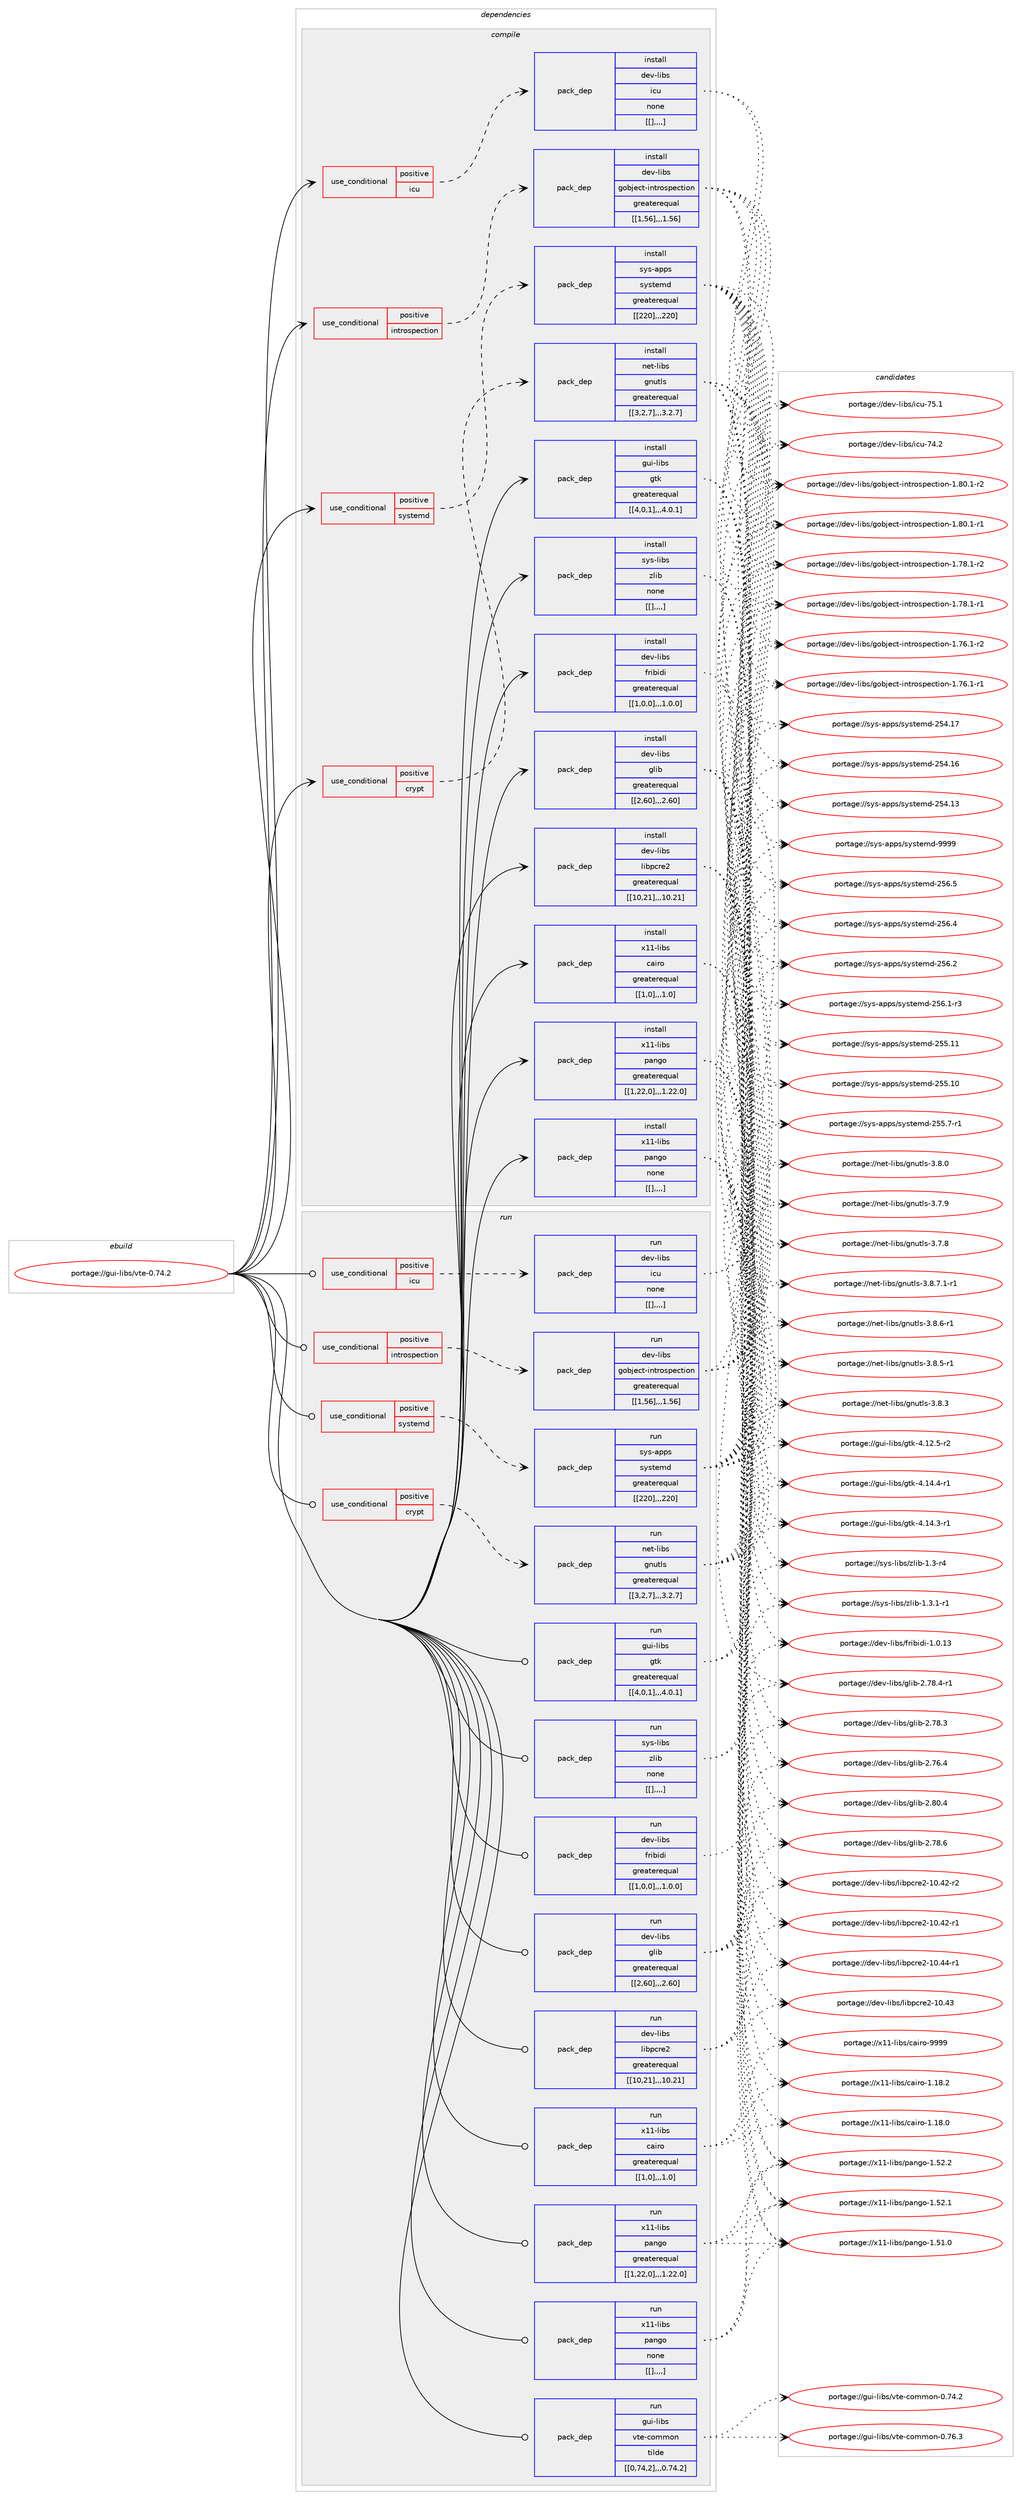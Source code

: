 digraph prolog {

# *************
# Graph options
# *************

newrank=true;
concentrate=true;
compound=true;
graph [rankdir=LR,fontname=Helvetica,fontsize=10,ranksep=1.5];#, ranksep=2.5, nodesep=0.2];
edge  [arrowhead=vee];
node  [fontname=Helvetica,fontsize=10];

# **********
# The ebuild
# **********

subgraph cluster_leftcol {
color=gray;
label=<<i>ebuild</i>>;
id [label="portage://gui-libs/vte-0.74.2", color=red, width=4, href="../gui-libs/vte-0.74.2.svg"];
}

# ****************
# The dependencies
# ****************

subgraph cluster_midcol {
color=gray;
label=<<i>dependencies</i>>;
subgraph cluster_compile {
fillcolor="#eeeeee";
style=filled;
label=<<i>compile</i>>;
subgraph cond68408 {
dependency248491 [label=<<TABLE BORDER="0" CELLBORDER="1" CELLSPACING="0" CELLPADDING="4"><TR><TD ROWSPAN="3" CELLPADDING="10">use_conditional</TD></TR><TR><TD>positive</TD></TR><TR><TD>crypt</TD></TR></TABLE>>, shape=none, color=red];
subgraph pack178532 {
dependency248492 [label=<<TABLE BORDER="0" CELLBORDER="1" CELLSPACING="0" CELLPADDING="4" WIDTH="220"><TR><TD ROWSPAN="6" CELLPADDING="30">pack_dep</TD></TR><TR><TD WIDTH="110">install</TD></TR><TR><TD>net-libs</TD></TR><TR><TD>gnutls</TD></TR><TR><TD>greaterequal</TD></TR><TR><TD>[[3,2,7],,,3.2.7]</TD></TR></TABLE>>, shape=none, color=blue];
}
dependency248491:e -> dependency248492:w [weight=20,style="dashed",arrowhead="vee"];
}
id:e -> dependency248491:w [weight=20,style="solid",arrowhead="vee"];
subgraph cond68409 {
dependency248493 [label=<<TABLE BORDER="0" CELLBORDER="1" CELLSPACING="0" CELLPADDING="4"><TR><TD ROWSPAN="3" CELLPADDING="10">use_conditional</TD></TR><TR><TD>positive</TD></TR><TR><TD>icu</TD></TR></TABLE>>, shape=none, color=red];
subgraph pack178533 {
dependency248494 [label=<<TABLE BORDER="0" CELLBORDER="1" CELLSPACING="0" CELLPADDING="4" WIDTH="220"><TR><TD ROWSPAN="6" CELLPADDING="30">pack_dep</TD></TR><TR><TD WIDTH="110">install</TD></TR><TR><TD>dev-libs</TD></TR><TR><TD>icu</TD></TR><TR><TD>none</TD></TR><TR><TD>[[],,,,]</TD></TR></TABLE>>, shape=none, color=blue];
}
dependency248493:e -> dependency248494:w [weight=20,style="dashed",arrowhead="vee"];
}
id:e -> dependency248493:w [weight=20,style="solid",arrowhead="vee"];
subgraph cond68410 {
dependency248495 [label=<<TABLE BORDER="0" CELLBORDER="1" CELLSPACING="0" CELLPADDING="4"><TR><TD ROWSPAN="3" CELLPADDING="10">use_conditional</TD></TR><TR><TD>positive</TD></TR><TR><TD>introspection</TD></TR></TABLE>>, shape=none, color=red];
subgraph pack178534 {
dependency248496 [label=<<TABLE BORDER="0" CELLBORDER="1" CELLSPACING="0" CELLPADDING="4" WIDTH="220"><TR><TD ROWSPAN="6" CELLPADDING="30">pack_dep</TD></TR><TR><TD WIDTH="110">install</TD></TR><TR><TD>dev-libs</TD></TR><TR><TD>gobject-introspection</TD></TR><TR><TD>greaterequal</TD></TR><TR><TD>[[1,56],,,1.56]</TD></TR></TABLE>>, shape=none, color=blue];
}
dependency248495:e -> dependency248496:w [weight=20,style="dashed",arrowhead="vee"];
}
id:e -> dependency248495:w [weight=20,style="solid",arrowhead="vee"];
subgraph cond68411 {
dependency248497 [label=<<TABLE BORDER="0" CELLBORDER="1" CELLSPACING="0" CELLPADDING="4"><TR><TD ROWSPAN="3" CELLPADDING="10">use_conditional</TD></TR><TR><TD>positive</TD></TR><TR><TD>systemd</TD></TR></TABLE>>, shape=none, color=red];
subgraph pack178535 {
dependency248498 [label=<<TABLE BORDER="0" CELLBORDER="1" CELLSPACING="0" CELLPADDING="4" WIDTH="220"><TR><TD ROWSPAN="6" CELLPADDING="30">pack_dep</TD></TR><TR><TD WIDTH="110">install</TD></TR><TR><TD>sys-apps</TD></TR><TR><TD>systemd</TD></TR><TR><TD>greaterequal</TD></TR><TR><TD>[[220],,,220]</TD></TR></TABLE>>, shape=none, color=blue];
}
dependency248497:e -> dependency248498:w [weight=20,style="dashed",arrowhead="vee"];
}
id:e -> dependency248497:w [weight=20,style="solid",arrowhead="vee"];
subgraph pack178536 {
dependency248499 [label=<<TABLE BORDER="0" CELLBORDER="1" CELLSPACING="0" CELLPADDING="4" WIDTH="220"><TR><TD ROWSPAN="6" CELLPADDING="30">pack_dep</TD></TR><TR><TD WIDTH="110">install</TD></TR><TR><TD>dev-libs</TD></TR><TR><TD>fribidi</TD></TR><TR><TD>greaterequal</TD></TR><TR><TD>[[1,0,0],,,1.0.0]</TD></TR></TABLE>>, shape=none, color=blue];
}
id:e -> dependency248499:w [weight=20,style="solid",arrowhead="vee"];
subgraph pack178537 {
dependency248500 [label=<<TABLE BORDER="0" CELLBORDER="1" CELLSPACING="0" CELLPADDING="4" WIDTH="220"><TR><TD ROWSPAN="6" CELLPADDING="30">pack_dep</TD></TR><TR><TD WIDTH="110">install</TD></TR><TR><TD>dev-libs</TD></TR><TR><TD>glib</TD></TR><TR><TD>greaterequal</TD></TR><TR><TD>[[2,60],,,2.60]</TD></TR></TABLE>>, shape=none, color=blue];
}
id:e -> dependency248500:w [weight=20,style="solid",arrowhead="vee"];
subgraph pack178538 {
dependency248501 [label=<<TABLE BORDER="0" CELLBORDER="1" CELLSPACING="0" CELLPADDING="4" WIDTH="220"><TR><TD ROWSPAN="6" CELLPADDING="30">pack_dep</TD></TR><TR><TD WIDTH="110">install</TD></TR><TR><TD>dev-libs</TD></TR><TR><TD>libpcre2</TD></TR><TR><TD>greaterequal</TD></TR><TR><TD>[[10,21],,,10.21]</TD></TR></TABLE>>, shape=none, color=blue];
}
id:e -> dependency248501:w [weight=20,style="solid",arrowhead="vee"];
subgraph pack178539 {
dependency248502 [label=<<TABLE BORDER="0" CELLBORDER="1" CELLSPACING="0" CELLPADDING="4" WIDTH="220"><TR><TD ROWSPAN="6" CELLPADDING="30">pack_dep</TD></TR><TR><TD WIDTH="110">install</TD></TR><TR><TD>gui-libs</TD></TR><TR><TD>gtk</TD></TR><TR><TD>greaterequal</TD></TR><TR><TD>[[4,0,1],,,4.0.1]</TD></TR></TABLE>>, shape=none, color=blue];
}
id:e -> dependency248502:w [weight=20,style="solid",arrowhead="vee"];
subgraph pack178540 {
dependency248503 [label=<<TABLE BORDER="0" CELLBORDER="1" CELLSPACING="0" CELLPADDING="4" WIDTH="220"><TR><TD ROWSPAN="6" CELLPADDING="30">pack_dep</TD></TR><TR><TD WIDTH="110">install</TD></TR><TR><TD>sys-libs</TD></TR><TR><TD>zlib</TD></TR><TR><TD>none</TD></TR><TR><TD>[[],,,,]</TD></TR></TABLE>>, shape=none, color=blue];
}
id:e -> dependency248503:w [weight=20,style="solid",arrowhead="vee"];
subgraph pack178541 {
dependency248504 [label=<<TABLE BORDER="0" CELLBORDER="1" CELLSPACING="0" CELLPADDING="4" WIDTH="220"><TR><TD ROWSPAN="6" CELLPADDING="30">pack_dep</TD></TR><TR><TD WIDTH="110">install</TD></TR><TR><TD>x11-libs</TD></TR><TR><TD>cairo</TD></TR><TR><TD>greaterequal</TD></TR><TR><TD>[[1,0],,,1.0]</TD></TR></TABLE>>, shape=none, color=blue];
}
id:e -> dependency248504:w [weight=20,style="solid",arrowhead="vee"];
subgraph pack178542 {
dependency248505 [label=<<TABLE BORDER="0" CELLBORDER="1" CELLSPACING="0" CELLPADDING="4" WIDTH="220"><TR><TD ROWSPAN="6" CELLPADDING="30">pack_dep</TD></TR><TR><TD WIDTH="110">install</TD></TR><TR><TD>x11-libs</TD></TR><TR><TD>pango</TD></TR><TR><TD>greaterequal</TD></TR><TR><TD>[[1,22,0],,,1.22.0]</TD></TR></TABLE>>, shape=none, color=blue];
}
id:e -> dependency248505:w [weight=20,style="solid",arrowhead="vee"];
subgraph pack178543 {
dependency248506 [label=<<TABLE BORDER="0" CELLBORDER="1" CELLSPACING="0" CELLPADDING="4" WIDTH="220"><TR><TD ROWSPAN="6" CELLPADDING="30">pack_dep</TD></TR><TR><TD WIDTH="110">install</TD></TR><TR><TD>x11-libs</TD></TR><TR><TD>pango</TD></TR><TR><TD>none</TD></TR><TR><TD>[[],,,,]</TD></TR></TABLE>>, shape=none, color=blue];
}
id:e -> dependency248506:w [weight=20,style="solid",arrowhead="vee"];
}
subgraph cluster_compileandrun {
fillcolor="#eeeeee";
style=filled;
label=<<i>compile and run</i>>;
}
subgraph cluster_run {
fillcolor="#eeeeee";
style=filled;
label=<<i>run</i>>;
subgraph cond68412 {
dependency248507 [label=<<TABLE BORDER="0" CELLBORDER="1" CELLSPACING="0" CELLPADDING="4"><TR><TD ROWSPAN="3" CELLPADDING="10">use_conditional</TD></TR><TR><TD>positive</TD></TR><TR><TD>crypt</TD></TR></TABLE>>, shape=none, color=red];
subgraph pack178544 {
dependency248508 [label=<<TABLE BORDER="0" CELLBORDER="1" CELLSPACING="0" CELLPADDING="4" WIDTH="220"><TR><TD ROWSPAN="6" CELLPADDING="30">pack_dep</TD></TR><TR><TD WIDTH="110">run</TD></TR><TR><TD>net-libs</TD></TR><TR><TD>gnutls</TD></TR><TR><TD>greaterequal</TD></TR><TR><TD>[[3,2,7],,,3.2.7]</TD></TR></TABLE>>, shape=none, color=blue];
}
dependency248507:e -> dependency248508:w [weight=20,style="dashed",arrowhead="vee"];
}
id:e -> dependency248507:w [weight=20,style="solid",arrowhead="odot"];
subgraph cond68413 {
dependency248509 [label=<<TABLE BORDER="0" CELLBORDER="1" CELLSPACING="0" CELLPADDING="4"><TR><TD ROWSPAN="3" CELLPADDING="10">use_conditional</TD></TR><TR><TD>positive</TD></TR><TR><TD>icu</TD></TR></TABLE>>, shape=none, color=red];
subgraph pack178545 {
dependency248510 [label=<<TABLE BORDER="0" CELLBORDER="1" CELLSPACING="0" CELLPADDING="4" WIDTH="220"><TR><TD ROWSPAN="6" CELLPADDING="30">pack_dep</TD></TR><TR><TD WIDTH="110">run</TD></TR><TR><TD>dev-libs</TD></TR><TR><TD>icu</TD></TR><TR><TD>none</TD></TR><TR><TD>[[],,,,]</TD></TR></TABLE>>, shape=none, color=blue];
}
dependency248509:e -> dependency248510:w [weight=20,style="dashed",arrowhead="vee"];
}
id:e -> dependency248509:w [weight=20,style="solid",arrowhead="odot"];
subgraph cond68414 {
dependency248511 [label=<<TABLE BORDER="0" CELLBORDER="1" CELLSPACING="0" CELLPADDING="4"><TR><TD ROWSPAN="3" CELLPADDING="10">use_conditional</TD></TR><TR><TD>positive</TD></TR><TR><TD>introspection</TD></TR></TABLE>>, shape=none, color=red];
subgraph pack178546 {
dependency248512 [label=<<TABLE BORDER="0" CELLBORDER="1" CELLSPACING="0" CELLPADDING="4" WIDTH="220"><TR><TD ROWSPAN="6" CELLPADDING="30">pack_dep</TD></TR><TR><TD WIDTH="110">run</TD></TR><TR><TD>dev-libs</TD></TR><TR><TD>gobject-introspection</TD></TR><TR><TD>greaterequal</TD></TR><TR><TD>[[1,56],,,1.56]</TD></TR></TABLE>>, shape=none, color=blue];
}
dependency248511:e -> dependency248512:w [weight=20,style="dashed",arrowhead="vee"];
}
id:e -> dependency248511:w [weight=20,style="solid",arrowhead="odot"];
subgraph cond68415 {
dependency248513 [label=<<TABLE BORDER="0" CELLBORDER="1" CELLSPACING="0" CELLPADDING="4"><TR><TD ROWSPAN="3" CELLPADDING="10">use_conditional</TD></TR><TR><TD>positive</TD></TR><TR><TD>systemd</TD></TR></TABLE>>, shape=none, color=red];
subgraph pack178547 {
dependency248514 [label=<<TABLE BORDER="0" CELLBORDER="1" CELLSPACING="0" CELLPADDING="4" WIDTH="220"><TR><TD ROWSPAN="6" CELLPADDING="30">pack_dep</TD></TR><TR><TD WIDTH="110">run</TD></TR><TR><TD>sys-apps</TD></TR><TR><TD>systemd</TD></TR><TR><TD>greaterequal</TD></TR><TR><TD>[[220],,,220]</TD></TR></TABLE>>, shape=none, color=blue];
}
dependency248513:e -> dependency248514:w [weight=20,style="dashed",arrowhead="vee"];
}
id:e -> dependency248513:w [weight=20,style="solid",arrowhead="odot"];
subgraph pack178548 {
dependency248515 [label=<<TABLE BORDER="0" CELLBORDER="1" CELLSPACING="0" CELLPADDING="4" WIDTH="220"><TR><TD ROWSPAN="6" CELLPADDING="30">pack_dep</TD></TR><TR><TD WIDTH="110">run</TD></TR><TR><TD>dev-libs</TD></TR><TR><TD>fribidi</TD></TR><TR><TD>greaterequal</TD></TR><TR><TD>[[1,0,0],,,1.0.0]</TD></TR></TABLE>>, shape=none, color=blue];
}
id:e -> dependency248515:w [weight=20,style="solid",arrowhead="odot"];
subgraph pack178549 {
dependency248516 [label=<<TABLE BORDER="0" CELLBORDER="1" CELLSPACING="0" CELLPADDING="4" WIDTH="220"><TR><TD ROWSPAN="6" CELLPADDING="30">pack_dep</TD></TR><TR><TD WIDTH="110">run</TD></TR><TR><TD>dev-libs</TD></TR><TR><TD>glib</TD></TR><TR><TD>greaterequal</TD></TR><TR><TD>[[2,60],,,2.60]</TD></TR></TABLE>>, shape=none, color=blue];
}
id:e -> dependency248516:w [weight=20,style="solid",arrowhead="odot"];
subgraph pack178550 {
dependency248517 [label=<<TABLE BORDER="0" CELLBORDER="1" CELLSPACING="0" CELLPADDING="4" WIDTH="220"><TR><TD ROWSPAN="6" CELLPADDING="30">pack_dep</TD></TR><TR><TD WIDTH="110">run</TD></TR><TR><TD>dev-libs</TD></TR><TR><TD>libpcre2</TD></TR><TR><TD>greaterequal</TD></TR><TR><TD>[[10,21],,,10.21]</TD></TR></TABLE>>, shape=none, color=blue];
}
id:e -> dependency248517:w [weight=20,style="solid",arrowhead="odot"];
subgraph pack178551 {
dependency248518 [label=<<TABLE BORDER="0" CELLBORDER="1" CELLSPACING="0" CELLPADDING="4" WIDTH="220"><TR><TD ROWSPAN="6" CELLPADDING="30">pack_dep</TD></TR><TR><TD WIDTH="110">run</TD></TR><TR><TD>gui-libs</TD></TR><TR><TD>gtk</TD></TR><TR><TD>greaterequal</TD></TR><TR><TD>[[4,0,1],,,4.0.1]</TD></TR></TABLE>>, shape=none, color=blue];
}
id:e -> dependency248518:w [weight=20,style="solid",arrowhead="odot"];
subgraph pack178552 {
dependency248519 [label=<<TABLE BORDER="0" CELLBORDER="1" CELLSPACING="0" CELLPADDING="4" WIDTH="220"><TR><TD ROWSPAN="6" CELLPADDING="30">pack_dep</TD></TR><TR><TD WIDTH="110">run</TD></TR><TR><TD>gui-libs</TD></TR><TR><TD>vte-common</TD></TR><TR><TD>tilde</TD></TR><TR><TD>[[0,74,2],,,0.74.2]</TD></TR></TABLE>>, shape=none, color=blue];
}
id:e -> dependency248519:w [weight=20,style="solid",arrowhead="odot"];
subgraph pack178553 {
dependency248520 [label=<<TABLE BORDER="0" CELLBORDER="1" CELLSPACING="0" CELLPADDING="4" WIDTH="220"><TR><TD ROWSPAN="6" CELLPADDING="30">pack_dep</TD></TR><TR><TD WIDTH="110">run</TD></TR><TR><TD>sys-libs</TD></TR><TR><TD>zlib</TD></TR><TR><TD>none</TD></TR><TR><TD>[[],,,,]</TD></TR></TABLE>>, shape=none, color=blue];
}
id:e -> dependency248520:w [weight=20,style="solid",arrowhead="odot"];
subgraph pack178554 {
dependency248521 [label=<<TABLE BORDER="0" CELLBORDER="1" CELLSPACING="0" CELLPADDING="4" WIDTH="220"><TR><TD ROWSPAN="6" CELLPADDING="30">pack_dep</TD></TR><TR><TD WIDTH="110">run</TD></TR><TR><TD>x11-libs</TD></TR><TR><TD>cairo</TD></TR><TR><TD>greaterequal</TD></TR><TR><TD>[[1,0],,,1.0]</TD></TR></TABLE>>, shape=none, color=blue];
}
id:e -> dependency248521:w [weight=20,style="solid",arrowhead="odot"];
subgraph pack178555 {
dependency248522 [label=<<TABLE BORDER="0" CELLBORDER="1" CELLSPACING="0" CELLPADDING="4" WIDTH="220"><TR><TD ROWSPAN="6" CELLPADDING="30">pack_dep</TD></TR><TR><TD WIDTH="110">run</TD></TR><TR><TD>x11-libs</TD></TR><TR><TD>pango</TD></TR><TR><TD>greaterequal</TD></TR><TR><TD>[[1,22,0],,,1.22.0]</TD></TR></TABLE>>, shape=none, color=blue];
}
id:e -> dependency248522:w [weight=20,style="solid",arrowhead="odot"];
subgraph pack178556 {
dependency248523 [label=<<TABLE BORDER="0" CELLBORDER="1" CELLSPACING="0" CELLPADDING="4" WIDTH="220"><TR><TD ROWSPAN="6" CELLPADDING="30">pack_dep</TD></TR><TR><TD WIDTH="110">run</TD></TR><TR><TD>x11-libs</TD></TR><TR><TD>pango</TD></TR><TR><TD>none</TD></TR><TR><TD>[[],,,,]</TD></TR></TABLE>>, shape=none, color=blue];
}
id:e -> dependency248523:w [weight=20,style="solid",arrowhead="odot"];
}
}

# **************
# The candidates
# **************

subgraph cluster_choices {
rank=same;
color=gray;
label=<<i>candidates</i>>;

subgraph choice178532 {
color=black;
nodesep=1;
choice11010111645108105981154710311011711610811545514656465546494511449 [label="portage://net-libs/gnutls-3.8.7.1-r1", color=red, width=4,href="../net-libs/gnutls-3.8.7.1-r1.svg"];
choice1101011164510810598115471031101171161081154551465646544511449 [label="portage://net-libs/gnutls-3.8.6-r1", color=red, width=4,href="../net-libs/gnutls-3.8.6-r1.svg"];
choice1101011164510810598115471031101171161081154551465646534511449 [label="portage://net-libs/gnutls-3.8.5-r1", color=red, width=4,href="../net-libs/gnutls-3.8.5-r1.svg"];
choice110101116451081059811547103110117116108115455146564651 [label="portage://net-libs/gnutls-3.8.3", color=red, width=4,href="../net-libs/gnutls-3.8.3.svg"];
choice110101116451081059811547103110117116108115455146564648 [label="portage://net-libs/gnutls-3.8.0", color=red, width=4,href="../net-libs/gnutls-3.8.0.svg"];
choice110101116451081059811547103110117116108115455146554657 [label="portage://net-libs/gnutls-3.7.9", color=red, width=4,href="../net-libs/gnutls-3.7.9.svg"];
choice110101116451081059811547103110117116108115455146554656 [label="portage://net-libs/gnutls-3.7.8", color=red, width=4,href="../net-libs/gnutls-3.7.8.svg"];
dependency248492:e -> choice11010111645108105981154710311011711610811545514656465546494511449:w [style=dotted,weight="100"];
dependency248492:e -> choice1101011164510810598115471031101171161081154551465646544511449:w [style=dotted,weight="100"];
dependency248492:e -> choice1101011164510810598115471031101171161081154551465646534511449:w [style=dotted,weight="100"];
dependency248492:e -> choice110101116451081059811547103110117116108115455146564651:w [style=dotted,weight="100"];
dependency248492:e -> choice110101116451081059811547103110117116108115455146564648:w [style=dotted,weight="100"];
dependency248492:e -> choice110101116451081059811547103110117116108115455146554657:w [style=dotted,weight="100"];
dependency248492:e -> choice110101116451081059811547103110117116108115455146554656:w [style=dotted,weight="100"];
}
subgraph choice178533 {
color=black;
nodesep=1;
choice100101118451081059811547105991174555534649 [label="portage://dev-libs/icu-75.1", color=red, width=4,href="../dev-libs/icu-75.1.svg"];
choice100101118451081059811547105991174555524650 [label="portage://dev-libs/icu-74.2", color=red, width=4,href="../dev-libs/icu-74.2.svg"];
dependency248494:e -> choice100101118451081059811547105991174555534649:w [style=dotted,weight="100"];
dependency248494:e -> choice100101118451081059811547105991174555524650:w [style=dotted,weight="100"];
}
subgraph choice178534 {
color=black;
nodesep=1;
choice10010111845108105981154710311198106101991164510511011611411111511210199116105111110454946564846494511450 [label="portage://dev-libs/gobject-introspection-1.80.1-r2", color=red, width=4,href="../dev-libs/gobject-introspection-1.80.1-r2.svg"];
choice10010111845108105981154710311198106101991164510511011611411111511210199116105111110454946564846494511449 [label="portage://dev-libs/gobject-introspection-1.80.1-r1", color=red, width=4,href="../dev-libs/gobject-introspection-1.80.1-r1.svg"];
choice10010111845108105981154710311198106101991164510511011611411111511210199116105111110454946555646494511450 [label="portage://dev-libs/gobject-introspection-1.78.1-r2", color=red, width=4,href="../dev-libs/gobject-introspection-1.78.1-r2.svg"];
choice10010111845108105981154710311198106101991164510511011611411111511210199116105111110454946555646494511449 [label="portage://dev-libs/gobject-introspection-1.78.1-r1", color=red, width=4,href="../dev-libs/gobject-introspection-1.78.1-r1.svg"];
choice10010111845108105981154710311198106101991164510511011611411111511210199116105111110454946555446494511450 [label="portage://dev-libs/gobject-introspection-1.76.1-r2", color=red, width=4,href="../dev-libs/gobject-introspection-1.76.1-r2.svg"];
choice10010111845108105981154710311198106101991164510511011611411111511210199116105111110454946555446494511449 [label="portage://dev-libs/gobject-introspection-1.76.1-r1", color=red, width=4,href="../dev-libs/gobject-introspection-1.76.1-r1.svg"];
dependency248496:e -> choice10010111845108105981154710311198106101991164510511011611411111511210199116105111110454946564846494511450:w [style=dotted,weight="100"];
dependency248496:e -> choice10010111845108105981154710311198106101991164510511011611411111511210199116105111110454946564846494511449:w [style=dotted,weight="100"];
dependency248496:e -> choice10010111845108105981154710311198106101991164510511011611411111511210199116105111110454946555646494511450:w [style=dotted,weight="100"];
dependency248496:e -> choice10010111845108105981154710311198106101991164510511011611411111511210199116105111110454946555646494511449:w [style=dotted,weight="100"];
dependency248496:e -> choice10010111845108105981154710311198106101991164510511011611411111511210199116105111110454946555446494511450:w [style=dotted,weight="100"];
dependency248496:e -> choice10010111845108105981154710311198106101991164510511011611411111511210199116105111110454946555446494511449:w [style=dotted,weight="100"];
}
subgraph choice178535 {
color=black;
nodesep=1;
choice1151211154597112112115471151211151161011091004557575757 [label="portage://sys-apps/systemd-9999", color=red, width=4,href="../sys-apps/systemd-9999.svg"];
choice115121115459711211211547115121115116101109100455053544653 [label="portage://sys-apps/systemd-256.5", color=red, width=4,href="../sys-apps/systemd-256.5.svg"];
choice115121115459711211211547115121115116101109100455053544652 [label="portage://sys-apps/systemd-256.4", color=red, width=4,href="../sys-apps/systemd-256.4.svg"];
choice115121115459711211211547115121115116101109100455053544650 [label="portage://sys-apps/systemd-256.2", color=red, width=4,href="../sys-apps/systemd-256.2.svg"];
choice1151211154597112112115471151211151161011091004550535446494511451 [label="portage://sys-apps/systemd-256.1-r3", color=red, width=4,href="../sys-apps/systemd-256.1-r3.svg"];
choice11512111545971121121154711512111511610110910045505353464949 [label="portage://sys-apps/systemd-255.11", color=red, width=4,href="../sys-apps/systemd-255.11.svg"];
choice11512111545971121121154711512111511610110910045505353464948 [label="portage://sys-apps/systemd-255.10", color=red, width=4,href="../sys-apps/systemd-255.10.svg"];
choice1151211154597112112115471151211151161011091004550535346554511449 [label="portage://sys-apps/systemd-255.7-r1", color=red, width=4,href="../sys-apps/systemd-255.7-r1.svg"];
choice11512111545971121121154711512111511610110910045505352464955 [label="portage://sys-apps/systemd-254.17", color=red, width=4,href="../sys-apps/systemd-254.17.svg"];
choice11512111545971121121154711512111511610110910045505352464954 [label="portage://sys-apps/systemd-254.16", color=red, width=4,href="../sys-apps/systemd-254.16.svg"];
choice11512111545971121121154711512111511610110910045505352464951 [label="portage://sys-apps/systemd-254.13", color=red, width=4,href="../sys-apps/systemd-254.13.svg"];
dependency248498:e -> choice1151211154597112112115471151211151161011091004557575757:w [style=dotted,weight="100"];
dependency248498:e -> choice115121115459711211211547115121115116101109100455053544653:w [style=dotted,weight="100"];
dependency248498:e -> choice115121115459711211211547115121115116101109100455053544652:w [style=dotted,weight="100"];
dependency248498:e -> choice115121115459711211211547115121115116101109100455053544650:w [style=dotted,weight="100"];
dependency248498:e -> choice1151211154597112112115471151211151161011091004550535446494511451:w [style=dotted,weight="100"];
dependency248498:e -> choice11512111545971121121154711512111511610110910045505353464949:w [style=dotted,weight="100"];
dependency248498:e -> choice11512111545971121121154711512111511610110910045505353464948:w [style=dotted,weight="100"];
dependency248498:e -> choice1151211154597112112115471151211151161011091004550535346554511449:w [style=dotted,weight="100"];
dependency248498:e -> choice11512111545971121121154711512111511610110910045505352464955:w [style=dotted,weight="100"];
dependency248498:e -> choice11512111545971121121154711512111511610110910045505352464954:w [style=dotted,weight="100"];
dependency248498:e -> choice11512111545971121121154711512111511610110910045505352464951:w [style=dotted,weight="100"];
}
subgraph choice178536 {
color=black;
nodesep=1;
choice1001011184510810598115471021141059810510010545494648464951 [label="portage://dev-libs/fribidi-1.0.13", color=red, width=4,href="../dev-libs/fribidi-1.0.13.svg"];
dependency248499:e -> choice1001011184510810598115471021141059810510010545494648464951:w [style=dotted,weight="100"];
}
subgraph choice178537 {
color=black;
nodesep=1;
choice1001011184510810598115471031081059845504656484652 [label="portage://dev-libs/glib-2.80.4", color=red, width=4,href="../dev-libs/glib-2.80.4.svg"];
choice1001011184510810598115471031081059845504655564654 [label="portage://dev-libs/glib-2.78.6", color=red, width=4,href="../dev-libs/glib-2.78.6.svg"];
choice10010111845108105981154710310810598455046555646524511449 [label="portage://dev-libs/glib-2.78.4-r1", color=red, width=4,href="../dev-libs/glib-2.78.4-r1.svg"];
choice1001011184510810598115471031081059845504655564651 [label="portage://dev-libs/glib-2.78.3", color=red, width=4,href="../dev-libs/glib-2.78.3.svg"];
choice1001011184510810598115471031081059845504655544652 [label="portage://dev-libs/glib-2.76.4", color=red, width=4,href="../dev-libs/glib-2.76.4.svg"];
dependency248500:e -> choice1001011184510810598115471031081059845504656484652:w [style=dotted,weight="100"];
dependency248500:e -> choice1001011184510810598115471031081059845504655564654:w [style=dotted,weight="100"];
dependency248500:e -> choice10010111845108105981154710310810598455046555646524511449:w [style=dotted,weight="100"];
dependency248500:e -> choice1001011184510810598115471031081059845504655564651:w [style=dotted,weight="100"];
dependency248500:e -> choice1001011184510810598115471031081059845504655544652:w [style=dotted,weight="100"];
}
subgraph choice178538 {
color=black;
nodesep=1;
choice1001011184510810598115471081059811299114101504549484652524511449 [label="portage://dev-libs/libpcre2-10.44-r1", color=red, width=4,href="../dev-libs/libpcre2-10.44-r1.svg"];
choice100101118451081059811547108105981129911410150454948465251 [label="portage://dev-libs/libpcre2-10.43", color=red, width=4,href="../dev-libs/libpcre2-10.43.svg"];
choice1001011184510810598115471081059811299114101504549484652504511450 [label="portage://dev-libs/libpcre2-10.42-r2", color=red, width=4,href="../dev-libs/libpcre2-10.42-r2.svg"];
choice1001011184510810598115471081059811299114101504549484652504511449 [label="portage://dev-libs/libpcre2-10.42-r1", color=red, width=4,href="../dev-libs/libpcre2-10.42-r1.svg"];
dependency248501:e -> choice1001011184510810598115471081059811299114101504549484652524511449:w [style=dotted,weight="100"];
dependency248501:e -> choice100101118451081059811547108105981129911410150454948465251:w [style=dotted,weight="100"];
dependency248501:e -> choice1001011184510810598115471081059811299114101504549484652504511450:w [style=dotted,weight="100"];
dependency248501:e -> choice1001011184510810598115471081059811299114101504549484652504511449:w [style=dotted,weight="100"];
}
subgraph choice178539 {
color=black;
nodesep=1;
choice103117105451081059811547103116107455246495246524511449 [label="portage://gui-libs/gtk-4.14.4-r1", color=red, width=4,href="../gui-libs/gtk-4.14.4-r1.svg"];
choice103117105451081059811547103116107455246495246514511449 [label="portage://gui-libs/gtk-4.14.3-r1", color=red, width=4,href="../gui-libs/gtk-4.14.3-r1.svg"];
choice103117105451081059811547103116107455246495046534511450 [label="portage://gui-libs/gtk-4.12.5-r2", color=red, width=4,href="../gui-libs/gtk-4.12.5-r2.svg"];
dependency248502:e -> choice103117105451081059811547103116107455246495246524511449:w [style=dotted,weight="100"];
dependency248502:e -> choice103117105451081059811547103116107455246495246514511449:w [style=dotted,weight="100"];
dependency248502:e -> choice103117105451081059811547103116107455246495046534511450:w [style=dotted,weight="100"];
}
subgraph choice178540 {
color=black;
nodesep=1;
choice115121115451081059811547122108105984549465146494511449 [label="portage://sys-libs/zlib-1.3.1-r1", color=red, width=4,href="../sys-libs/zlib-1.3.1-r1.svg"];
choice11512111545108105981154712210810598454946514511452 [label="portage://sys-libs/zlib-1.3-r4", color=red, width=4,href="../sys-libs/zlib-1.3-r4.svg"];
dependency248503:e -> choice115121115451081059811547122108105984549465146494511449:w [style=dotted,weight="100"];
dependency248503:e -> choice11512111545108105981154712210810598454946514511452:w [style=dotted,weight="100"];
}
subgraph choice178541 {
color=black;
nodesep=1;
choice120494945108105981154799971051141114557575757 [label="portage://x11-libs/cairo-9999", color=red, width=4,href="../x11-libs/cairo-9999.svg"];
choice1204949451081059811547999710511411145494649564650 [label="portage://x11-libs/cairo-1.18.2", color=red, width=4,href="../x11-libs/cairo-1.18.2.svg"];
choice1204949451081059811547999710511411145494649564648 [label="portage://x11-libs/cairo-1.18.0", color=red, width=4,href="../x11-libs/cairo-1.18.0.svg"];
dependency248504:e -> choice120494945108105981154799971051141114557575757:w [style=dotted,weight="100"];
dependency248504:e -> choice1204949451081059811547999710511411145494649564650:w [style=dotted,weight="100"];
dependency248504:e -> choice1204949451081059811547999710511411145494649564648:w [style=dotted,weight="100"];
}
subgraph choice178542 {
color=black;
nodesep=1;
choice12049494510810598115471129711010311145494653504650 [label="portage://x11-libs/pango-1.52.2", color=red, width=4,href="../x11-libs/pango-1.52.2.svg"];
choice12049494510810598115471129711010311145494653504649 [label="portage://x11-libs/pango-1.52.1", color=red, width=4,href="../x11-libs/pango-1.52.1.svg"];
choice12049494510810598115471129711010311145494653494648 [label="portage://x11-libs/pango-1.51.0", color=red, width=4,href="../x11-libs/pango-1.51.0.svg"];
dependency248505:e -> choice12049494510810598115471129711010311145494653504650:w [style=dotted,weight="100"];
dependency248505:e -> choice12049494510810598115471129711010311145494653504649:w [style=dotted,weight="100"];
dependency248505:e -> choice12049494510810598115471129711010311145494653494648:w [style=dotted,weight="100"];
}
subgraph choice178543 {
color=black;
nodesep=1;
choice12049494510810598115471129711010311145494653504650 [label="portage://x11-libs/pango-1.52.2", color=red, width=4,href="../x11-libs/pango-1.52.2.svg"];
choice12049494510810598115471129711010311145494653504649 [label="portage://x11-libs/pango-1.52.1", color=red, width=4,href="../x11-libs/pango-1.52.1.svg"];
choice12049494510810598115471129711010311145494653494648 [label="portage://x11-libs/pango-1.51.0", color=red, width=4,href="../x11-libs/pango-1.51.0.svg"];
dependency248506:e -> choice12049494510810598115471129711010311145494653504650:w [style=dotted,weight="100"];
dependency248506:e -> choice12049494510810598115471129711010311145494653504649:w [style=dotted,weight="100"];
dependency248506:e -> choice12049494510810598115471129711010311145494653494648:w [style=dotted,weight="100"];
}
subgraph choice178544 {
color=black;
nodesep=1;
choice11010111645108105981154710311011711610811545514656465546494511449 [label="portage://net-libs/gnutls-3.8.7.1-r1", color=red, width=4,href="../net-libs/gnutls-3.8.7.1-r1.svg"];
choice1101011164510810598115471031101171161081154551465646544511449 [label="portage://net-libs/gnutls-3.8.6-r1", color=red, width=4,href="../net-libs/gnutls-3.8.6-r1.svg"];
choice1101011164510810598115471031101171161081154551465646534511449 [label="portage://net-libs/gnutls-3.8.5-r1", color=red, width=4,href="../net-libs/gnutls-3.8.5-r1.svg"];
choice110101116451081059811547103110117116108115455146564651 [label="portage://net-libs/gnutls-3.8.3", color=red, width=4,href="../net-libs/gnutls-3.8.3.svg"];
choice110101116451081059811547103110117116108115455146564648 [label="portage://net-libs/gnutls-3.8.0", color=red, width=4,href="../net-libs/gnutls-3.8.0.svg"];
choice110101116451081059811547103110117116108115455146554657 [label="portage://net-libs/gnutls-3.7.9", color=red, width=4,href="../net-libs/gnutls-3.7.9.svg"];
choice110101116451081059811547103110117116108115455146554656 [label="portage://net-libs/gnutls-3.7.8", color=red, width=4,href="../net-libs/gnutls-3.7.8.svg"];
dependency248508:e -> choice11010111645108105981154710311011711610811545514656465546494511449:w [style=dotted,weight="100"];
dependency248508:e -> choice1101011164510810598115471031101171161081154551465646544511449:w [style=dotted,weight="100"];
dependency248508:e -> choice1101011164510810598115471031101171161081154551465646534511449:w [style=dotted,weight="100"];
dependency248508:e -> choice110101116451081059811547103110117116108115455146564651:w [style=dotted,weight="100"];
dependency248508:e -> choice110101116451081059811547103110117116108115455146564648:w [style=dotted,weight="100"];
dependency248508:e -> choice110101116451081059811547103110117116108115455146554657:w [style=dotted,weight="100"];
dependency248508:e -> choice110101116451081059811547103110117116108115455146554656:w [style=dotted,weight="100"];
}
subgraph choice178545 {
color=black;
nodesep=1;
choice100101118451081059811547105991174555534649 [label="portage://dev-libs/icu-75.1", color=red, width=4,href="../dev-libs/icu-75.1.svg"];
choice100101118451081059811547105991174555524650 [label="portage://dev-libs/icu-74.2", color=red, width=4,href="../dev-libs/icu-74.2.svg"];
dependency248510:e -> choice100101118451081059811547105991174555534649:w [style=dotted,weight="100"];
dependency248510:e -> choice100101118451081059811547105991174555524650:w [style=dotted,weight="100"];
}
subgraph choice178546 {
color=black;
nodesep=1;
choice10010111845108105981154710311198106101991164510511011611411111511210199116105111110454946564846494511450 [label="portage://dev-libs/gobject-introspection-1.80.1-r2", color=red, width=4,href="../dev-libs/gobject-introspection-1.80.1-r2.svg"];
choice10010111845108105981154710311198106101991164510511011611411111511210199116105111110454946564846494511449 [label="portage://dev-libs/gobject-introspection-1.80.1-r1", color=red, width=4,href="../dev-libs/gobject-introspection-1.80.1-r1.svg"];
choice10010111845108105981154710311198106101991164510511011611411111511210199116105111110454946555646494511450 [label="portage://dev-libs/gobject-introspection-1.78.1-r2", color=red, width=4,href="../dev-libs/gobject-introspection-1.78.1-r2.svg"];
choice10010111845108105981154710311198106101991164510511011611411111511210199116105111110454946555646494511449 [label="portage://dev-libs/gobject-introspection-1.78.1-r1", color=red, width=4,href="../dev-libs/gobject-introspection-1.78.1-r1.svg"];
choice10010111845108105981154710311198106101991164510511011611411111511210199116105111110454946555446494511450 [label="portage://dev-libs/gobject-introspection-1.76.1-r2", color=red, width=4,href="../dev-libs/gobject-introspection-1.76.1-r2.svg"];
choice10010111845108105981154710311198106101991164510511011611411111511210199116105111110454946555446494511449 [label="portage://dev-libs/gobject-introspection-1.76.1-r1", color=red, width=4,href="../dev-libs/gobject-introspection-1.76.1-r1.svg"];
dependency248512:e -> choice10010111845108105981154710311198106101991164510511011611411111511210199116105111110454946564846494511450:w [style=dotted,weight="100"];
dependency248512:e -> choice10010111845108105981154710311198106101991164510511011611411111511210199116105111110454946564846494511449:w [style=dotted,weight="100"];
dependency248512:e -> choice10010111845108105981154710311198106101991164510511011611411111511210199116105111110454946555646494511450:w [style=dotted,weight="100"];
dependency248512:e -> choice10010111845108105981154710311198106101991164510511011611411111511210199116105111110454946555646494511449:w [style=dotted,weight="100"];
dependency248512:e -> choice10010111845108105981154710311198106101991164510511011611411111511210199116105111110454946555446494511450:w [style=dotted,weight="100"];
dependency248512:e -> choice10010111845108105981154710311198106101991164510511011611411111511210199116105111110454946555446494511449:w [style=dotted,weight="100"];
}
subgraph choice178547 {
color=black;
nodesep=1;
choice1151211154597112112115471151211151161011091004557575757 [label="portage://sys-apps/systemd-9999", color=red, width=4,href="../sys-apps/systemd-9999.svg"];
choice115121115459711211211547115121115116101109100455053544653 [label="portage://sys-apps/systemd-256.5", color=red, width=4,href="../sys-apps/systemd-256.5.svg"];
choice115121115459711211211547115121115116101109100455053544652 [label="portage://sys-apps/systemd-256.4", color=red, width=4,href="../sys-apps/systemd-256.4.svg"];
choice115121115459711211211547115121115116101109100455053544650 [label="portage://sys-apps/systemd-256.2", color=red, width=4,href="../sys-apps/systemd-256.2.svg"];
choice1151211154597112112115471151211151161011091004550535446494511451 [label="portage://sys-apps/systemd-256.1-r3", color=red, width=4,href="../sys-apps/systemd-256.1-r3.svg"];
choice11512111545971121121154711512111511610110910045505353464949 [label="portage://sys-apps/systemd-255.11", color=red, width=4,href="../sys-apps/systemd-255.11.svg"];
choice11512111545971121121154711512111511610110910045505353464948 [label="portage://sys-apps/systemd-255.10", color=red, width=4,href="../sys-apps/systemd-255.10.svg"];
choice1151211154597112112115471151211151161011091004550535346554511449 [label="portage://sys-apps/systemd-255.7-r1", color=red, width=4,href="../sys-apps/systemd-255.7-r1.svg"];
choice11512111545971121121154711512111511610110910045505352464955 [label="portage://sys-apps/systemd-254.17", color=red, width=4,href="../sys-apps/systemd-254.17.svg"];
choice11512111545971121121154711512111511610110910045505352464954 [label="portage://sys-apps/systemd-254.16", color=red, width=4,href="../sys-apps/systemd-254.16.svg"];
choice11512111545971121121154711512111511610110910045505352464951 [label="portage://sys-apps/systemd-254.13", color=red, width=4,href="../sys-apps/systemd-254.13.svg"];
dependency248514:e -> choice1151211154597112112115471151211151161011091004557575757:w [style=dotted,weight="100"];
dependency248514:e -> choice115121115459711211211547115121115116101109100455053544653:w [style=dotted,weight="100"];
dependency248514:e -> choice115121115459711211211547115121115116101109100455053544652:w [style=dotted,weight="100"];
dependency248514:e -> choice115121115459711211211547115121115116101109100455053544650:w [style=dotted,weight="100"];
dependency248514:e -> choice1151211154597112112115471151211151161011091004550535446494511451:w [style=dotted,weight="100"];
dependency248514:e -> choice11512111545971121121154711512111511610110910045505353464949:w [style=dotted,weight="100"];
dependency248514:e -> choice11512111545971121121154711512111511610110910045505353464948:w [style=dotted,weight="100"];
dependency248514:e -> choice1151211154597112112115471151211151161011091004550535346554511449:w [style=dotted,weight="100"];
dependency248514:e -> choice11512111545971121121154711512111511610110910045505352464955:w [style=dotted,weight="100"];
dependency248514:e -> choice11512111545971121121154711512111511610110910045505352464954:w [style=dotted,weight="100"];
dependency248514:e -> choice11512111545971121121154711512111511610110910045505352464951:w [style=dotted,weight="100"];
}
subgraph choice178548 {
color=black;
nodesep=1;
choice1001011184510810598115471021141059810510010545494648464951 [label="portage://dev-libs/fribidi-1.0.13", color=red, width=4,href="../dev-libs/fribidi-1.0.13.svg"];
dependency248515:e -> choice1001011184510810598115471021141059810510010545494648464951:w [style=dotted,weight="100"];
}
subgraph choice178549 {
color=black;
nodesep=1;
choice1001011184510810598115471031081059845504656484652 [label="portage://dev-libs/glib-2.80.4", color=red, width=4,href="../dev-libs/glib-2.80.4.svg"];
choice1001011184510810598115471031081059845504655564654 [label="portage://dev-libs/glib-2.78.6", color=red, width=4,href="../dev-libs/glib-2.78.6.svg"];
choice10010111845108105981154710310810598455046555646524511449 [label="portage://dev-libs/glib-2.78.4-r1", color=red, width=4,href="../dev-libs/glib-2.78.4-r1.svg"];
choice1001011184510810598115471031081059845504655564651 [label="portage://dev-libs/glib-2.78.3", color=red, width=4,href="../dev-libs/glib-2.78.3.svg"];
choice1001011184510810598115471031081059845504655544652 [label="portage://dev-libs/glib-2.76.4", color=red, width=4,href="../dev-libs/glib-2.76.4.svg"];
dependency248516:e -> choice1001011184510810598115471031081059845504656484652:w [style=dotted,weight="100"];
dependency248516:e -> choice1001011184510810598115471031081059845504655564654:w [style=dotted,weight="100"];
dependency248516:e -> choice10010111845108105981154710310810598455046555646524511449:w [style=dotted,weight="100"];
dependency248516:e -> choice1001011184510810598115471031081059845504655564651:w [style=dotted,weight="100"];
dependency248516:e -> choice1001011184510810598115471031081059845504655544652:w [style=dotted,weight="100"];
}
subgraph choice178550 {
color=black;
nodesep=1;
choice1001011184510810598115471081059811299114101504549484652524511449 [label="portage://dev-libs/libpcre2-10.44-r1", color=red, width=4,href="../dev-libs/libpcre2-10.44-r1.svg"];
choice100101118451081059811547108105981129911410150454948465251 [label="portage://dev-libs/libpcre2-10.43", color=red, width=4,href="../dev-libs/libpcre2-10.43.svg"];
choice1001011184510810598115471081059811299114101504549484652504511450 [label="portage://dev-libs/libpcre2-10.42-r2", color=red, width=4,href="../dev-libs/libpcre2-10.42-r2.svg"];
choice1001011184510810598115471081059811299114101504549484652504511449 [label="portage://dev-libs/libpcre2-10.42-r1", color=red, width=4,href="../dev-libs/libpcre2-10.42-r1.svg"];
dependency248517:e -> choice1001011184510810598115471081059811299114101504549484652524511449:w [style=dotted,weight="100"];
dependency248517:e -> choice100101118451081059811547108105981129911410150454948465251:w [style=dotted,weight="100"];
dependency248517:e -> choice1001011184510810598115471081059811299114101504549484652504511450:w [style=dotted,weight="100"];
dependency248517:e -> choice1001011184510810598115471081059811299114101504549484652504511449:w [style=dotted,weight="100"];
}
subgraph choice178551 {
color=black;
nodesep=1;
choice103117105451081059811547103116107455246495246524511449 [label="portage://gui-libs/gtk-4.14.4-r1", color=red, width=4,href="../gui-libs/gtk-4.14.4-r1.svg"];
choice103117105451081059811547103116107455246495246514511449 [label="portage://gui-libs/gtk-4.14.3-r1", color=red, width=4,href="../gui-libs/gtk-4.14.3-r1.svg"];
choice103117105451081059811547103116107455246495046534511450 [label="portage://gui-libs/gtk-4.12.5-r2", color=red, width=4,href="../gui-libs/gtk-4.12.5-r2.svg"];
dependency248518:e -> choice103117105451081059811547103116107455246495246524511449:w [style=dotted,weight="100"];
dependency248518:e -> choice103117105451081059811547103116107455246495246514511449:w [style=dotted,weight="100"];
dependency248518:e -> choice103117105451081059811547103116107455246495046534511450:w [style=dotted,weight="100"];
}
subgraph choice178552 {
color=black;
nodesep=1;
choice103117105451081059811547118116101459911110910911111045484655544651 [label="portage://gui-libs/vte-common-0.76.3", color=red, width=4,href="../gui-libs/vte-common-0.76.3.svg"];
choice103117105451081059811547118116101459911110910911111045484655524650 [label="portage://gui-libs/vte-common-0.74.2", color=red, width=4,href="../gui-libs/vte-common-0.74.2.svg"];
dependency248519:e -> choice103117105451081059811547118116101459911110910911111045484655544651:w [style=dotted,weight="100"];
dependency248519:e -> choice103117105451081059811547118116101459911110910911111045484655524650:w [style=dotted,weight="100"];
}
subgraph choice178553 {
color=black;
nodesep=1;
choice115121115451081059811547122108105984549465146494511449 [label="portage://sys-libs/zlib-1.3.1-r1", color=red, width=4,href="../sys-libs/zlib-1.3.1-r1.svg"];
choice11512111545108105981154712210810598454946514511452 [label="portage://sys-libs/zlib-1.3-r4", color=red, width=4,href="../sys-libs/zlib-1.3-r4.svg"];
dependency248520:e -> choice115121115451081059811547122108105984549465146494511449:w [style=dotted,weight="100"];
dependency248520:e -> choice11512111545108105981154712210810598454946514511452:w [style=dotted,weight="100"];
}
subgraph choice178554 {
color=black;
nodesep=1;
choice120494945108105981154799971051141114557575757 [label="portage://x11-libs/cairo-9999", color=red, width=4,href="../x11-libs/cairo-9999.svg"];
choice1204949451081059811547999710511411145494649564650 [label="portage://x11-libs/cairo-1.18.2", color=red, width=4,href="../x11-libs/cairo-1.18.2.svg"];
choice1204949451081059811547999710511411145494649564648 [label="portage://x11-libs/cairo-1.18.0", color=red, width=4,href="../x11-libs/cairo-1.18.0.svg"];
dependency248521:e -> choice120494945108105981154799971051141114557575757:w [style=dotted,weight="100"];
dependency248521:e -> choice1204949451081059811547999710511411145494649564650:w [style=dotted,weight="100"];
dependency248521:e -> choice1204949451081059811547999710511411145494649564648:w [style=dotted,weight="100"];
}
subgraph choice178555 {
color=black;
nodesep=1;
choice12049494510810598115471129711010311145494653504650 [label="portage://x11-libs/pango-1.52.2", color=red, width=4,href="../x11-libs/pango-1.52.2.svg"];
choice12049494510810598115471129711010311145494653504649 [label="portage://x11-libs/pango-1.52.1", color=red, width=4,href="../x11-libs/pango-1.52.1.svg"];
choice12049494510810598115471129711010311145494653494648 [label="portage://x11-libs/pango-1.51.0", color=red, width=4,href="../x11-libs/pango-1.51.0.svg"];
dependency248522:e -> choice12049494510810598115471129711010311145494653504650:w [style=dotted,weight="100"];
dependency248522:e -> choice12049494510810598115471129711010311145494653504649:w [style=dotted,weight="100"];
dependency248522:e -> choice12049494510810598115471129711010311145494653494648:w [style=dotted,weight="100"];
}
subgraph choice178556 {
color=black;
nodesep=1;
choice12049494510810598115471129711010311145494653504650 [label="portage://x11-libs/pango-1.52.2", color=red, width=4,href="../x11-libs/pango-1.52.2.svg"];
choice12049494510810598115471129711010311145494653504649 [label="portage://x11-libs/pango-1.52.1", color=red, width=4,href="../x11-libs/pango-1.52.1.svg"];
choice12049494510810598115471129711010311145494653494648 [label="portage://x11-libs/pango-1.51.0", color=red, width=4,href="../x11-libs/pango-1.51.0.svg"];
dependency248523:e -> choice12049494510810598115471129711010311145494653504650:w [style=dotted,weight="100"];
dependency248523:e -> choice12049494510810598115471129711010311145494653504649:w [style=dotted,weight="100"];
dependency248523:e -> choice12049494510810598115471129711010311145494653494648:w [style=dotted,weight="100"];
}
}

}
